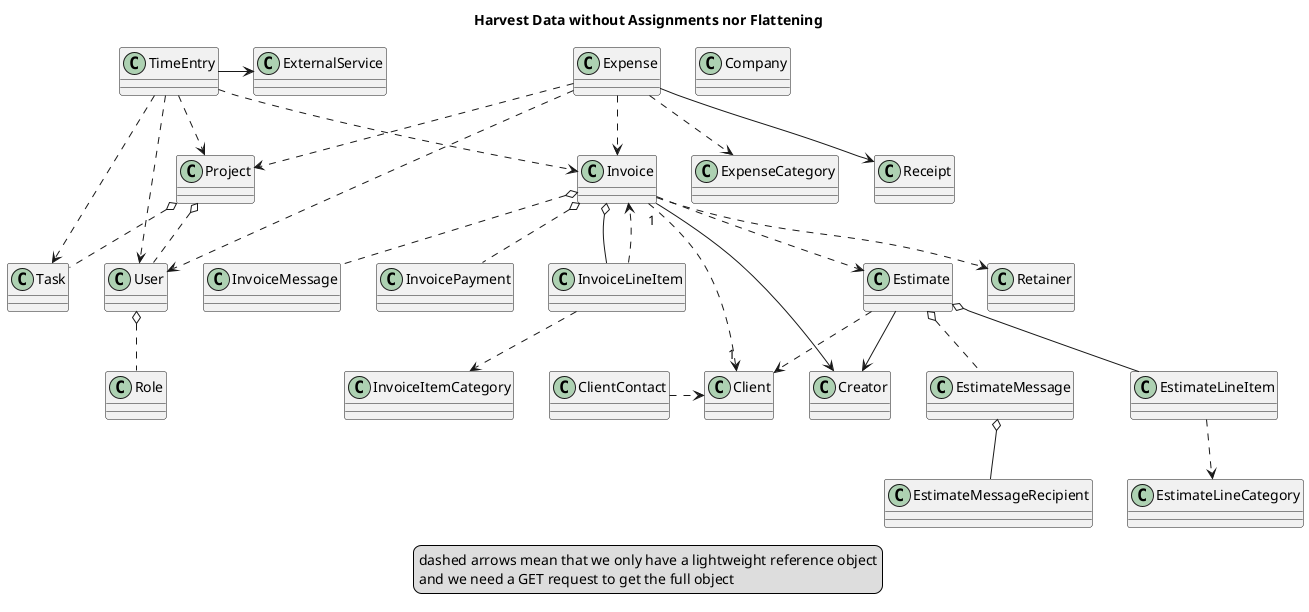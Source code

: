@startuml
Title Harvest Data without Assignments nor Flattening
class Company

Invoice "1" ..> "1" Client
Invoice o-- InvoiceLineItem
Invoice ..> Estimate
Invoice ..> Retainer
Invoice --> Creator

InvoiceLineItem ..> Invoice
InvoiceLineItem ..> InvoiceItemCategory

' by endpoint
Invoice o.. InvoiceMessage
Invoice o.. InvoicePayment


Expense ..> Project
Expense ..> ExpenseCategory
Expense ..> User
Expense --> Receipt
Expense ..> Invoice

Estimate ..> Client
Estimate o-- EstimateLineItem
Estimate --> Creator

' by endpoint
Estimate o.. EstimateMessage

EstimateLineItem ..> EstimateLineCategory

EstimateMessage o-- EstimateMessageRecipient


ClientContact .> Client

' by endpoint
Project o.. User
Project o.. Task

User o.. Role

TimeEntry ..> User
TimeEntry ..> Project
TimeEntry ..> Task
TimeEntry -> ExternalService
TimeEntry ..> Invoice
legend
dashed arrows mean that we only have a lightweight reference object
and we need a GET request to get the full object
end legend
@enduml